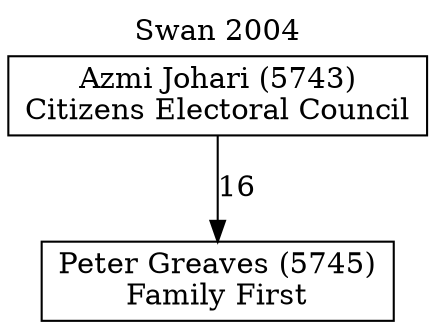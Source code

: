 // House preference flow
digraph "Peter Greaves (5745)_Swan_2004" {
	graph [label="Swan 2004" labelloc=t mclimit=10]
	node [shape=box]
	"Peter Greaves (5745)" [label="Peter Greaves (5745)
Family First"]
	"Azmi Johari (5743)" [label="Azmi Johari (5743)
Citizens Electoral Council"]
	"Azmi Johari (5743)" -> "Peter Greaves (5745)" [label=16]
}
